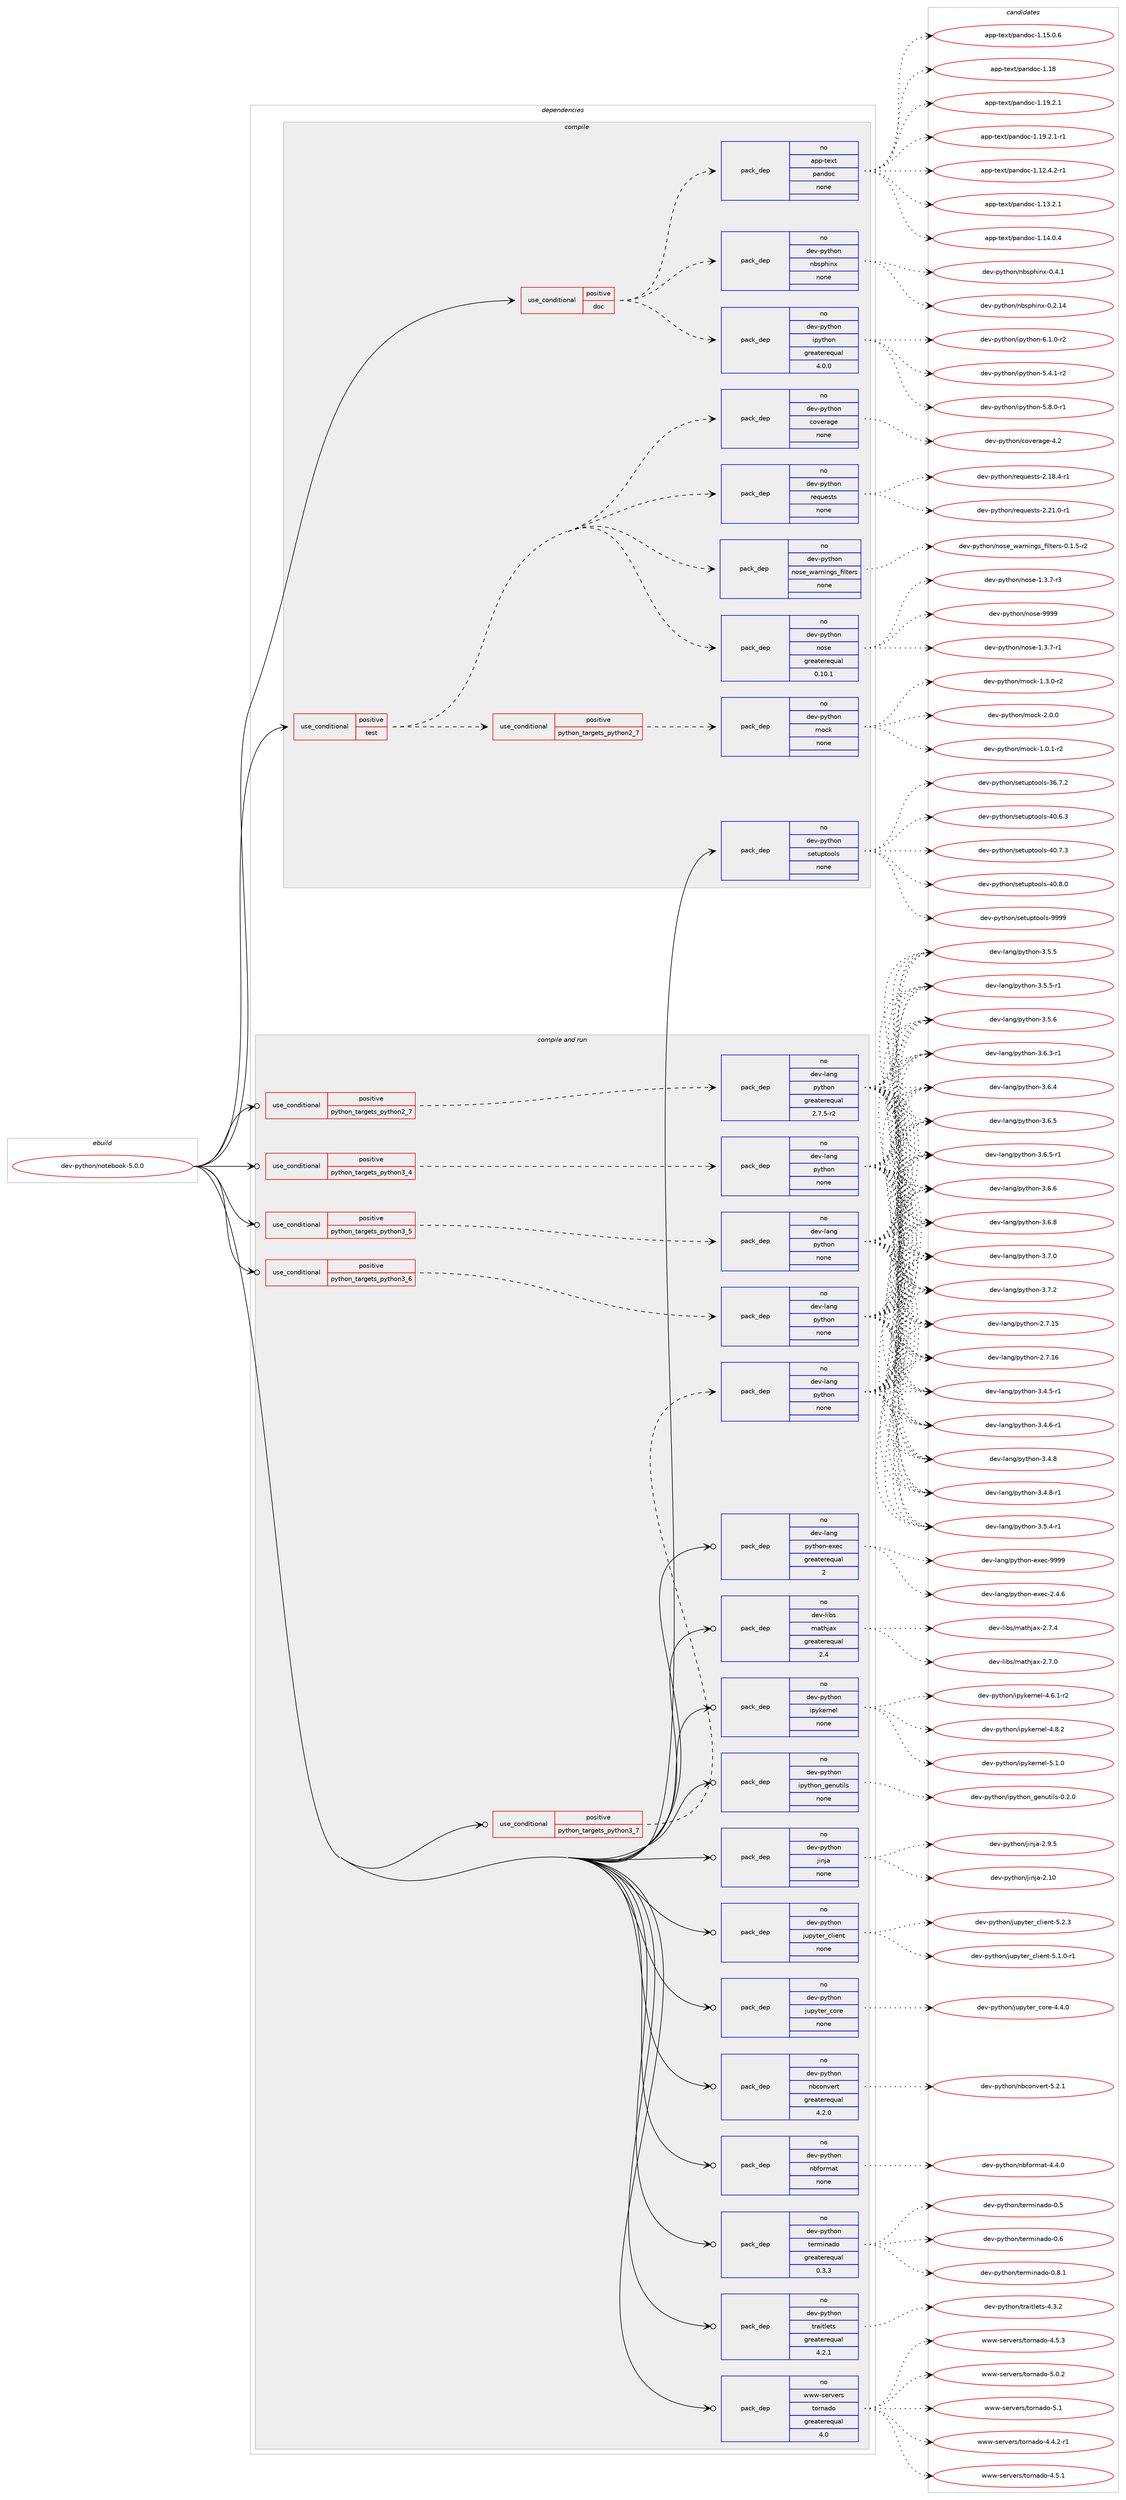 digraph prolog {

# *************
# Graph options
# *************

newrank=true;
concentrate=true;
compound=true;
graph [rankdir=LR,fontname=Helvetica,fontsize=10,ranksep=1.5];#, ranksep=2.5, nodesep=0.2];
edge  [arrowhead=vee];
node  [fontname=Helvetica,fontsize=10];

# **********
# The ebuild
# **********

subgraph cluster_leftcol {
color=gray;
rank=same;
label=<<i>ebuild</i>>;
id [label="dev-python/notebook-5.0.0", color=red, width=4, href="../dev-python/notebook-5.0.0.svg"];
}

# ****************
# The dependencies
# ****************

subgraph cluster_midcol {
color=gray;
label=<<i>dependencies</i>>;
subgraph cluster_compile {
fillcolor="#eeeeee";
style=filled;
label=<<i>compile</i>>;
subgraph cond378255 {
dependency1421116 [label=<<TABLE BORDER="0" CELLBORDER="1" CELLSPACING="0" CELLPADDING="4"><TR><TD ROWSPAN="3" CELLPADDING="10">use_conditional</TD></TR><TR><TD>positive</TD></TR><TR><TD>doc</TD></TR></TABLE>>, shape=none, color=red];
subgraph pack1019584 {
dependency1421117 [label=<<TABLE BORDER="0" CELLBORDER="1" CELLSPACING="0" CELLPADDING="4" WIDTH="220"><TR><TD ROWSPAN="6" CELLPADDING="30">pack_dep</TD></TR><TR><TD WIDTH="110">no</TD></TR><TR><TD>app-text</TD></TR><TR><TD>pandoc</TD></TR><TR><TD>none</TD></TR><TR><TD></TD></TR></TABLE>>, shape=none, color=blue];
}
dependency1421116:e -> dependency1421117:w [weight=20,style="dashed",arrowhead="vee"];
subgraph pack1019585 {
dependency1421118 [label=<<TABLE BORDER="0" CELLBORDER="1" CELLSPACING="0" CELLPADDING="4" WIDTH="220"><TR><TD ROWSPAN="6" CELLPADDING="30">pack_dep</TD></TR><TR><TD WIDTH="110">no</TD></TR><TR><TD>dev-python</TD></TR><TR><TD>ipython</TD></TR><TR><TD>greaterequal</TD></TR><TR><TD>4.0.0</TD></TR></TABLE>>, shape=none, color=blue];
}
dependency1421116:e -> dependency1421118:w [weight=20,style="dashed",arrowhead="vee"];
subgraph pack1019586 {
dependency1421119 [label=<<TABLE BORDER="0" CELLBORDER="1" CELLSPACING="0" CELLPADDING="4" WIDTH="220"><TR><TD ROWSPAN="6" CELLPADDING="30">pack_dep</TD></TR><TR><TD WIDTH="110">no</TD></TR><TR><TD>dev-python</TD></TR><TR><TD>nbsphinx</TD></TR><TR><TD>none</TD></TR><TR><TD></TD></TR></TABLE>>, shape=none, color=blue];
}
dependency1421116:e -> dependency1421119:w [weight=20,style="dashed",arrowhead="vee"];
}
id:e -> dependency1421116:w [weight=20,style="solid",arrowhead="vee"];
subgraph cond378256 {
dependency1421120 [label=<<TABLE BORDER="0" CELLBORDER="1" CELLSPACING="0" CELLPADDING="4"><TR><TD ROWSPAN="3" CELLPADDING="10">use_conditional</TD></TR><TR><TD>positive</TD></TR><TR><TD>test</TD></TR></TABLE>>, shape=none, color=red];
subgraph cond378257 {
dependency1421121 [label=<<TABLE BORDER="0" CELLBORDER="1" CELLSPACING="0" CELLPADDING="4"><TR><TD ROWSPAN="3" CELLPADDING="10">use_conditional</TD></TR><TR><TD>positive</TD></TR><TR><TD>python_targets_python2_7</TD></TR></TABLE>>, shape=none, color=red];
subgraph pack1019587 {
dependency1421122 [label=<<TABLE BORDER="0" CELLBORDER="1" CELLSPACING="0" CELLPADDING="4" WIDTH="220"><TR><TD ROWSPAN="6" CELLPADDING="30">pack_dep</TD></TR><TR><TD WIDTH="110">no</TD></TR><TR><TD>dev-python</TD></TR><TR><TD>mock</TD></TR><TR><TD>none</TD></TR><TR><TD></TD></TR></TABLE>>, shape=none, color=blue];
}
dependency1421121:e -> dependency1421122:w [weight=20,style="dashed",arrowhead="vee"];
}
dependency1421120:e -> dependency1421121:w [weight=20,style="dashed",arrowhead="vee"];
subgraph pack1019588 {
dependency1421123 [label=<<TABLE BORDER="0" CELLBORDER="1" CELLSPACING="0" CELLPADDING="4" WIDTH="220"><TR><TD ROWSPAN="6" CELLPADDING="30">pack_dep</TD></TR><TR><TD WIDTH="110">no</TD></TR><TR><TD>dev-python</TD></TR><TR><TD>nose</TD></TR><TR><TD>greaterequal</TD></TR><TR><TD>0.10.1</TD></TR></TABLE>>, shape=none, color=blue];
}
dependency1421120:e -> dependency1421123:w [weight=20,style="dashed",arrowhead="vee"];
subgraph pack1019589 {
dependency1421124 [label=<<TABLE BORDER="0" CELLBORDER="1" CELLSPACING="0" CELLPADDING="4" WIDTH="220"><TR><TD ROWSPAN="6" CELLPADDING="30">pack_dep</TD></TR><TR><TD WIDTH="110">no</TD></TR><TR><TD>dev-python</TD></TR><TR><TD>nose_warnings_filters</TD></TR><TR><TD>none</TD></TR><TR><TD></TD></TR></TABLE>>, shape=none, color=blue];
}
dependency1421120:e -> dependency1421124:w [weight=20,style="dashed",arrowhead="vee"];
subgraph pack1019590 {
dependency1421125 [label=<<TABLE BORDER="0" CELLBORDER="1" CELLSPACING="0" CELLPADDING="4" WIDTH="220"><TR><TD ROWSPAN="6" CELLPADDING="30">pack_dep</TD></TR><TR><TD WIDTH="110">no</TD></TR><TR><TD>dev-python</TD></TR><TR><TD>requests</TD></TR><TR><TD>none</TD></TR><TR><TD></TD></TR></TABLE>>, shape=none, color=blue];
}
dependency1421120:e -> dependency1421125:w [weight=20,style="dashed",arrowhead="vee"];
subgraph pack1019591 {
dependency1421126 [label=<<TABLE BORDER="0" CELLBORDER="1" CELLSPACING="0" CELLPADDING="4" WIDTH="220"><TR><TD ROWSPAN="6" CELLPADDING="30">pack_dep</TD></TR><TR><TD WIDTH="110">no</TD></TR><TR><TD>dev-python</TD></TR><TR><TD>coverage</TD></TR><TR><TD>none</TD></TR><TR><TD></TD></TR></TABLE>>, shape=none, color=blue];
}
dependency1421120:e -> dependency1421126:w [weight=20,style="dashed",arrowhead="vee"];
}
id:e -> dependency1421120:w [weight=20,style="solid",arrowhead="vee"];
subgraph pack1019592 {
dependency1421127 [label=<<TABLE BORDER="0" CELLBORDER="1" CELLSPACING="0" CELLPADDING="4" WIDTH="220"><TR><TD ROWSPAN="6" CELLPADDING="30">pack_dep</TD></TR><TR><TD WIDTH="110">no</TD></TR><TR><TD>dev-python</TD></TR><TR><TD>setuptools</TD></TR><TR><TD>none</TD></TR><TR><TD></TD></TR></TABLE>>, shape=none, color=blue];
}
id:e -> dependency1421127:w [weight=20,style="solid",arrowhead="vee"];
}
subgraph cluster_compileandrun {
fillcolor="#eeeeee";
style=filled;
label=<<i>compile and run</i>>;
subgraph cond378258 {
dependency1421128 [label=<<TABLE BORDER="0" CELLBORDER="1" CELLSPACING="0" CELLPADDING="4"><TR><TD ROWSPAN="3" CELLPADDING="10">use_conditional</TD></TR><TR><TD>positive</TD></TR><TR><TD>python_targets_python2_7</TD></TR></TABLE>>, shape=none, color=red];
subgraph pack1019593 {
dependency1421129 [label=<<TABLE BORDER="0" CELLBORDER="1" CELLSPACING="0" CELLPADDING="4" WIDTH="220"><TR><TD ROWSPAN="6" CELLPADDING="30">pack_dep</TD></TR><TR><TD WIDTH="110">no</TD></TR><TR><TD>dev-lang</TD></TR><TR><TD>python</TD></TR><TR><TD>greaterequal</TD></TR><TR><TD>2.7.5-r2</TD></TR></TABLE>>, shape=none, color=blue];
}
dependency1421128:e -> dependency1421129:w [weight=20,style="dashed",arrowhead="vee"];
}
id:e -> dependency1421128:w [weight=20,style="solid",arrowhead="odotvee"];
subgraph cond378259 {
dependency1421130 [label=<<TABLE BORDER="0" CELLBORDER="1" CELLSPACING="0" CELLPADDING="4"><TR><TD ROWSPAN="3" CELLPADDING="10">use_conditional</TD></TR><TR><TD>positive</TD></TR><TR><TD>python_targets_python3_4</TD></TR></TABLE>>, shape=none, color=red];
subgraph pack1019594 {
dependency1421131 [label=<<TABLE BORDER="0" CELLBORDER="1" CELLSPACING="0" CELLPADDING="4" WIDTH="220"><TR><TD ROWSPAN="6" CELLPADDING="30">pack_dep</TD></TR><TR><TD WIDTH="110">no</TD></TR><TR><TD>dev-lang</TD></TR><TR><TD>python</TD></TR><TR><TD>none</TD></TR><TR><TD></TD></TR></TABLE>>, shape=none, color=blue];
}
dependency1421130:e -> dependency1421131:w [weight=20,style="dashed",arrowhead="vee"];
}
id:e -> dependency1421130:w [weight=20,style="solid",arrowhead="odotvee"];
subgraph cond378260 {
dependency1421132 [label=<<TABLE BORDER="0" CELLBORDER="1" CELLSPACING="0" CELLPADDING="4"><TR><TD ROWSPAN="3" CELLPADDING="10">use_conditional</TD></TR><TR><TD>positive</TD></TR><TR><TD>python_targets_python3_5</TD></TR></TABLE>>, shape=none, color=red];
subgraph pack1019595 {
dependency1421133 [label=<<TABLE BORDER="0" CELLBORDER="1" CELLSPACING="0" CELLPADDING="4" WIDTH="220"><TR><TD ROWSPAN="6" CELLPADDING="30">pack_dep</TD></TR><TR><TD WIDTH="110">no</TD></TR><TR><TD>dev-lang</TD></TR><TR><TD>python</TD></TR><TR><TD>none</TD></TR><TR><TD></TD></TR></TABLE>>, shape=none, color=blue];
}
dependency1421132:e -> dependency1421133:w [weight=20,style="dashed",arrowhead="vee"];
}
id:e -> dependency1421132:w [weight=20,style="solid",arrowhead="odotvee"];
subgraph cond378261 {
dependency1421134 [label=<<TABLE BORDER="0" CELLBORDER="1" CELLSPACING="0" CELLPADDING="4"><TR><TD ROWSPAN="3" CELLPADDING="10">use_conditional</TD></TR><TR><TD>positive</TD></TR><TR><TD>python_targets_python3_6</TD></TR></TABLE>>, shape=none, color=red];
subgraph pack1019596 {
dependency1421135 [label=<<TABLE BORDER="0" CELLBORDER="1" CELLSPACING="0" CELLPADDING="4" WIDTH="220"><TR><TD ROWSPAN="6" CELLPADDING="30">pack_dep</TD></TR><TR><TD WIDTH="110">no</TD></TR><TR><TD>dev-lang</TD></TR><TR><TD>python</TD></TR><TR><TD>none</TD></TR><TR><TD></TD></TR></TABLE>>, shape=none, color=blue];
}
dependency1421134:e -> dependency1421135:w [weight=20,style="dashed",arrowhead="vee"];
}
id:e -> dependency1421134:w [weight=20,style="solid",arrowhead="odotvee"];
subgraph cond378262 {
dependency1421136 [label=<<TABLE BORDER="0" CELLBORDER="1" CELLSPACING="0" CELLPADDING="4"><TR><TD ROWSPAN="3" CELLPADDING="10">use_conditional</TD></TR><TR><TD>positive</TD></TR><TR><TD>python_targets_python3_7</TD></TR></TABLE>>, shape=none, color=red];
subgraph pack1019597 {
dependency1421137 [label=<<TABLE BORDER="0" CELLBORDER="1" CELLSPACING="0" CELLPADDING="4" WIDTH="220"><TR><TD ROWSPAN="6" CELLPADDING="30">pack_dep</TD></TR><TR><TD WIDTH="110">no</TD></TR><TR><TD>dev-lang</TD></TR><TR><TD>python</TD></TR><TR><TD>none</TD></TR><TR><TD></TD></TR></TABLE>>, shape=none, color=blue];
}
dependency1421136:e -> dependency1421137:w [weight=20,style="dashed",arrowhead="vee"];
}
id:e -> dependency1421136:w [weight=20,style="solid",arrowhead="odotvee"];
subgraph pack1019598 {
dependency1421138 [label=<<TABLE BORDER="0" CELLBORDER="1" CELLSPACING="0" CELLPADDING="4" WIDTH="220"><TR><TD ROWSPAN="6" CELLPADDING="30">pack_dep</TD></TR><TR><TD WIDTH="110">no</TD></TR><TR><TD>dev-lang</TD></TR><TR><TD>python-exec</TD></TR><TR><TD>greaterequal</TD></TR><TR><TD>2</TD></TR></TABLE>>, shape=none, color=blue];
}
id:e -> dependency1421138:w [weight=20,style="solid",arrowhead="odotvee"];
subgraph pack1019599 {
dependency1421139 [label=<<TABLE BORDER="0" CELLBORDER="1" CELLSPACING="0" CELLPADDING="4" WIDTH="220"><TR><TD ROWSPAN="6" CELLPADDING="30">pack_dep</TD></TR><TR><TD WIDTH="110">no</TD></TR><TR><TD>dev-libs</TD></TR><TR><TD>mathjax</TD></TR><TR><TD>greaterequal</TD></TR><TR><TD>2.4</TD></TR></TABLE>>, shape=none, color=blue];
}
id:e -> dependency1421139:w [weight=20,style="solid",arrowhead="odotvee"];
subgraph pack1019600 {
dependency1421140 [label=<<TABLE BORDER="0" CELLBORDER="1" CELLSPACING="0" CELLPADDING="4" WIDTH="220"><TR><TD ROWSPAN="6" CELLPADDING="30">pack_dep</TD></TR><TR><TD WIDTH="110">no</TD></TR><TR><TD>dev-python</TD></TR><TR><TD>ipykernel</TD></TR><TR><TD>none</TD></TR><TR><TD></TD></TR></TABLE>>, shape=none, color=blue];
}
id:e -> dependency1421140:w [weight=20,style="solid",arrowhead="odotvee"];
subgraph pack1019601 {
dependency1421141 [label=<<TABLE BORDER="0" CELLBORDER="1" CELLSPACING="0" CELLPADDING="4" WIDTH="220"><TR><TD ROWSPAN="6" CELLPADDING="30">pack_dep</TD></TR><TR><TD WIDTH="110">no</TD></TR><TR><TD>dev-python</TD></TR><TR><TD>ipython_genutils</TD></TR><TR><TD>none</TD></TR><TR><TD></TD></TR></TABLE>>, shape=none, color=blue];
}
id:e -> dependency1421141:w [weight=20,style="solid",arrowhead="odotvee"];
subgraph pack1019602 {
dependency1421142 [label=<<TABLE BORDER="0" CELLBORDER="1" CELLSPACING="0" CELLPADDING="4" WIDTH="220"><TR><TD ROWSPAN="6" CELLPADDING="30">pack_dep</TD></TR><TR><TD WIDTH="110">no</TD></TR><TR><TD>dev-python</TD></TR><TR><TD>jinja</TD></TR><TR><TD>none</TD></TR><TR><TD></TD></TR></TABLE>>, shape=none, color=blue];
}
id:e -> dependency1421142:w [weight=20,style="solid",arrowhead="odotvee"];
subgraph pack1019603 {
dependency1421143 [label=<<TABLE BORDER="0" CELLBORDER="1" CELLSPACING="0" CELLPADDING="4" WIDTH="220"><TR><TD ROWSPAN="6" CELLPADDING="30">pack_dep</TD></TR><TR><TD WIDTH="110">no</TD></TR><TR><TD>dev-python</TD></TR><TR><TD>jupyter_client</TD></TR><TR><TD>none</TD></TR><TR><TD></TD></TR></TABLE>>, shape=none, color=blue];
}
id:e -> dependency1421143:w [weight=20,style="solid",arrowhead="odotvee"];
subgraph pack1019604 {
dependency1421144 [label=<<TABLE BORDER="0" CELLBORDER="1" CELLSPACING="0" CELLPADDING="4" WIDTH="220"><TR><TD ROWSPAN="6" CELLPADDING="30">pack_dep</TD></TR><TR><TD WIDTH="110">no</TD></TR><TR><TD>dev-python</TD></TR><TR><TD>jupyter_core</TD></TR><TR><TD>none</TD></TR><TR><TD></TD></TR></TABLE>>, shape=none, color=blue];
}
id:e -> dependency1421144:w [weight=20,style="solid",arrowhead="odotvee"];
subgraph pack1019605 {
dependency1421145 [label=<<TABLE BORDER="0" CELLBORDER="1" CELLSPACING="0" CELLPADDING="4" WIDTH="220"><TR><TD ROWSPAN="6" CELLPADDING="30">pack_dep</TD></TR><TR><TD WIDTH="110">no</TD></TR><TR><TD>dev-python</TD></TR><TR><TD>nbconvert</TD></TR><TR><TD>greaterequal</TD></TR><TR><TD>4.2.0</TD></TR></TABLE>>, shape=none, color=blue];
}
id:e -> dependency1421145:w [weight=20,style="solid",arrowhead="odotvee"];
subgraph pack1019606 {
dependency1421146 [label=<<TABLE BORDER="0" CELLBORDER="1" CELLSPACING="0" CELLPADDING="4" WIDTH="220"><TR><TD ROWSPAN="6" CELLPADDING="30">pack_dep</TD></TR><TR><TD WIDTH="110">no</TD></TR><TR><TD>dev-python</TD></TR><TR><TD>nbformat</TD></TR><TR><TD>none</TD></TR><TR><TD></TD></TR></TABLE>>, shape=none, color=blue];
}
id:e -> dependency1421146:w [weight=20,style="solid",arrowhead="odotvee"];
subgraph pack1019607 {
dependency1421147 [label=<<TABLE BORDER="0" CELLBORDER="1" CELLSPACING="0" CELLPADDING="4" WIDTH="220"><TR><TD ROWSPAN="6" CELLPADDING="30">pack_dep</TD></TR><TR><TD WIDTH="110">no</TD></TR><TR><TD>dev-python</TD></TR><TR><TD>terminado</TD></TR><TR><TD>greaterequal</TD></TR><TR><TD>0.3.3</TD></TR></TABLE>>, shape=none, color=blue];
}
id:e -> dependency1421147:w [weight=20,style="solid",arrowhead="odotvee"];
subgraph pack1019608 {
dependency1421148 [label=<<TABLE BORDER="0" CELLBORDER="1" CELLSPACING="0" CELLPADDING="4" WIDTH="220"><TR><TD ROWSPAN="6" CELLPADDING="30">pack_dep</TD></TR><TR><TD WIDTH="110">no</TD></TR><TR><TD>dev-python</TD></TR><TR><TD>traitlets</TD></TR><TR><TD>greaterequal</TD></TR><TR><TD>4.2.1</TD></TR></TABLE>>, shape=none, color=blue];
}
id:e -> dependency1421148:w [weight=20,style="solid",arrowhead="odotvee"];
subgraph pack1019609 {
dependency1421149 [label=<<TABLE BORDER="0" CELLBORDER="1" CELLSPACING="0" CELLPADDING="4" WIDTH="220"><TR><TD ROWSPAN="6" CELLPADDING="30">pack_dep</TD></TR><TR><TD WIDTH="110">no</TD></TR><TR><TD>www-servers</TD></TR><TR><TD>tornado</TD></TR><TR><TD>greaterequal</TD></TR><TR><TD>4.0</TD></TR></TABLE>>, shape=none, color=blue];
}
id:e -> dependency1421149:w [weight=20,style="solid",arrowhead="odotvee"];
}
subgraph cluster_run {
fillcolor="#eeeeee";
style=filled;
label=<<i>run</i>>;
}
}

# **************
# The candidates
# **************

subgraph cluster_choices {
rank=same;
color=gray;
label=<<i>candidates</i>>;

subgraph choice1019584 {
color=black;
nodesep=1;
choice97112112451161011201164711297110100111994549464950465246504511449 [label="app-text/pandoc-1.12.4.2-r1", color=red, width=4,href="../app-text/pandoc-1.12.4.2-r1.svg"];
choice9711211245116101120116471129711010011199454946495146504649 [label="app-text/pandoc-1.13.2.1", color=red, width=4,href="../app-text/pandoc-1.13.2.1.svg"];
choice9711211245116101120116471129711010011199454946495246484652 [label="app-text/pandoc-1.14.0.4", color=red, width=4,href="../app-text/pandoc-1.14.0.4.svg"];
choice9711211245116101120116471129711010011199454946495346484654 [label="app-text/pandoc-1.15.0.6", color=red, width=4,href="../app-text/pandoc-1.15.0.6.svg"];
choice97112112451161011201164711297110100111994549464956 [label="app-text/pandoc-1.18", color=red, width=4,href="../app-text/pandoc-1.18.svg"];
choice9711211245116101120116471129711010011199454946495746504649 [label="app-text/pandoc-1.19.2.1", color=red, width=4,href="../app-text/pandoc-1.19.2.1.svg"];
choice97112112451161011201164711297110100111994549464957465046494511449 [label="app-text/pandoc-1.19.2.1-r1", color=red, width=4,href="../app-text/pandoc-1.19.2.1-r1.svg"];
dependency1421117:e -> choice97112112451161011201164711297110100111994549464950465246504511449:w [style=dotted,weight="100"];
dependency1421117:e -> choice9711211245116101120116471129711010011199454946495146504649:w [style=dotted,weight="100"];
dependency1421117:e -> choice9711211245116101120116471129711010011199454946495246484652:w [style=dotted,weight="100"];
dependency1421117:e -> choice9711211245116101120116471129711010011199454946495346484654:w [style=dotted,weight="100"];
dependency1421117:e -> choice97112112451161011201164711297110100111994549464956:w [style=dotted,weight="100"];
dependency1421117:e -> choice9711211245116101120116471129711010011199454946495746504649:w [style=dotted,weight="100"];
dependency1421117:e -> choice97112112451161011201164711297110100111994549464957465046494511449:w [style=dotted,weight="100"];
}
subgraph choice1019585 {
color=black;
nodesep=1;
choice10010111845112121116104111110471051121211161041111104553465246494511450 [label="dev-python/ipython-5.4.1-r2", color=red, width=4,href="../dev-python/ipython-5.4.1-r2.svg"];
choice10010111845112121116104111110471051121211161041111104553465646484511449 [label="dev-python/ipython-5.8.0-r1", color=red, width=4,href="../dev-python/ipython-5.8.0-r1.svg"];
choice10010111845112121116104111110471051121211161041111104554464946484511450 [label="dev-python/ipython-6.1.0-r2", color=red, width=4,href="../dev-python/ipython-6.1.0-r2.svg"];
dependency1421118:e -> choice10010111845112121116104111110471051121211161041111104553465246494511450:w [style=dotted,weight="100"];
dependency1421118:e -> choice10010111845112121116104111110471051121211161041111104553465646484511449:w [style=dotted,weight="100"];
dependency1421118:e -> choice10010111845112121116104111110471051121211161041111104554464946484511450:w [style=dotted,weight="100"];
}
subgraph choice1019586 {
color=black;
nodesep=1;
choice10010111845112121116104111110471109811511210410511012045484650464952 [label="dev-python/nbsphinx-0.2.14", color=red, width=4,href="../dev-python/nbsphinx-0.2.14.svg"];
choice100101118451121211161041111104711098115112104105110120454846524649 [label="dev-python/nbsphinx-0.4.1", color=red, width=4,href="../dev-python/nbsphinx-0.4.1.svg"];
dependency1421119:e -> choice10010111845112121116104111110471109811511210410511012045484650464952:w [style=dotted,weight="100"];
dependency1421119:e -> choice100101118451121211161041111104711098115112104105110120454846524649:w [style=dotted,weight="100"];
}
subgraph choice1019587 {
color=black;
nodesep=1;
choice1001011184511212111610411111047109111991074549464846494511450 [label="dev-python/mock-1.0.1-r2", color=red, width=4,href="../dev-python/mock-1.0.1-r2.svg"];
choice1001011184511212111610411111047109111991074549465146484511450 [label="dev-python/mock-1.3.0-r2", color=red, width=4,href="../dev-python/mock-1.3.0-r2.svg"];
choice100101118451121211161041111104710911199107455046484648 [label="dev-python/mock-2.0.0", color=red, width=4,href="../dev-python/mock-2.0.0.svg"];
dependency1421122:e -> choice1001011184511212111610411111047109111991074549464846494511450:w [style=dotted,weight="100"];
dependency1421122:e -> choice1001011184511212111610411111047109111991074549465146484511450:w [style=dotted,weight="100"];
dependency1421122:e -> choice100101118451121211161041111104710911199107455046484648:w [style=dotted,weight="100"];
}
subgraph choice1019588 {
color=black;
nodesep=1;
choice10010111845112121116104111110471101111151014549465146554511449 [label="dev-python/nose-1.3.7-r1", color=red, width=4,href="../dev-python/nose-1.3.7-r1.svg"];
choice10010111845112121116104111110471101111151014549465146554511451 [label="dev-python/nose-1.3.7-r3", color=red, width=4,href="../dev-python/nose-1.3.7-r3.svg"];
choice10010111845112121116104111110471101111151014557575757 [label="dev-python/nose-9999", color=red, width=4,href="../dev-python/nose-9999.svg"];
dependency1421123:e -> choice10010111845112121116104111110471101111151014549465146554511449:w [style=dotted,weight="100"];
dependency1421123:e -> choice10010111845112121116104111110471101111151014549465146554511451:w [style=dotted,weight="100"];
dependency1421123:e -> choice10010111845112121116104111110471101111151014557575757:w [style=dotted,weight="100"];
}
subgraph choice1019589 {
color=black;
nodesep=1;
choice10010111845112121116104111110471101111151019511997114110105110103115951021051081161011141154548464946534511450 [label="dev-python/nose_warnings_filters-0.1.5-r2", color=red, width=4,href="../dev-python/nose_warnings_filters-0.1.5-r2.svg"];
dependency1421124:e -> choice10010111845112121116104111110471101111151019511997114110105110103115951021051081161011141154548464946534511450:w [style=dotted,weight="100"];
}
subgraph choice1019590 {
color=black;
nodesep=1;
choice1001011184511212111610411111047114101113117101115116115455046495646524511449 [label="dev-python/requests-2.18.4-r1", color=red, width=4,href="../dev-python/requests-2.18.4-r1.svg"];
choice1001011184511212111610411111047114101113117101115116115455046504946484511449 [label="dev-python/requests-2.21.0-r1", color=red, width=4,href="../dev-python/requests-2.21.0-r1.svg"];
dependency1421125:e -> choice1001011184511212111610411111047114101113117101115116115455046495646524511449:w [style=dotted,weight="100"];
dependency1421125:e -> choice1001011184511212111610411111047114101113117101115116115455046504946484511449:w [style=dotted,weight="100"];
}
subgraph choice1019591 {
color=black;
nodesep=1;
choice1001011184511212111610411111047991111181011149710310145524650 [label="dev-python/coverage-4.2", color=red, width=4,href="../dev-python/coverage-4.2.svg"];
dependency1421126:e -> choice1001011184511212111610411111047991111181011149710310145524650:w [style=dotted,weight="100"];
}
subgraph choice1019592 {
color=black;
nodesep=1;
choice100101118451121211161041111104711510111611711211611111110811545515446554650 [label="dev-python/setuptools-36.7.2", color=red, width=4,href="../dev-python/setuptools-36.7.2.svg"];
choice100101118451121211161041111104711510111611711211611111110811545524846544651 [label="dev-python/setuptools-40.6.3", color=red, width=4,href="../dev-python/setuptools-40.6.3.svg"];
choice100101118451121211161041111104711510111611711211611111110811545524846554651 [label="dev-python/setuptools-40.7.3", color=red, width=4,href="../dev-python/setuptools-40.7.3.svg"];
choice100101118451121211161041111104711510111611711211611111110811545524846564648 [label="dev-python/setuptools-40.8.0", color=red, width=4,href="../dev-python/setuptools-40.8.0.svg"];
choice10010111845112121116104111110471151011161171121161111111081154557575757 [label="dev-python/setuptools-9999", color=red, width=4,href="../dev-python/setuptools-9999.svg"];
dependency1421127:e -> choice100101118451121211161041111104711510111611711211611111110811545515446554650:w [style=dotted,weight="100"];
dependency1421127:e -> choice100101118451121211161041111104711510111611711211611111110811545524846544651:w [style=dotted,weight="100"];
dependency1421127:e -> choice100101118451121211161041111104711510111611711211611111110811545524846554651:w [style=dotted,weight="100"];
dependency1421127:e -> choice100101118451121211161041111104711510111611711211611111110811545524846564648:w [style=dotted,weight="100"];
dependency1421127:e -> choice10010111845112121116104111110471151011161171121161111111081154557575757:w [style=dotted,weight="100"];
}
subgraph choice1019593 {
color=black;
nodesep=1;
choice10010111845108971101034711212111610411111045504655464953 [label="dev-lang/python-2.7.15", color=red, width=4,href="../dev-lang/python-2.7.15.svg"];
choice10010111845108971101034711212111610411111045504655464954 [label="dev-lang/python-2.7.16", color=red, width=4,href="../dev-lang/python-2.7.16.svg"];
choice1001011184510897110103471121211161041111104551465246534511449 [label="dev-lang/python-3.4.5-r1", color=red, width=4,href="../dev-lang/python-3.4.5-r1.svg"];
choice1001011184510897110103471121211161041111104551465246544511449 [label="dev-lang/python-3.4.6-r1", color=red, width=4,href="../dev-lang/python-3.4.6-r1.svg"];
choice100101118451089711010347112121116104111110455146524656 [label="dev-lang/python-3.4.8", color=red, width=4,href="../dev-lang/python-3.4.8.svg"];
choice1001011184510897110103471121211161041111104551465246564511449 [label="dev-lang/python-3.4.8-r1", color=red, width=4,href="../dev-lang/python-3.4.8-r1.svg"];
choice1001011184510897110103471121211161041111104551465346524511449 [label="dev-lang/python-3.5.4-r1", color=red, width=4,href="../dev-lang/python-3.5.4-r1.svg"];
choice100101118451089711010347112121116104111110455146534653 [label="dev-lang/python-3.5.5", color=red, width=4,href="../dev-lang/python-3.5.5.svg"];
choice1001011184510897110103471121211161041111104551465346534511449 [label="dev-lang/python-3.5.5-r1", color=red, width=4,href="../dev-lang/python-3.5.5-r1.svg"];
choice100101118451089711010347112121116104111110455146534654 [label="dev-lang/python-3.5.6", color=red, width=4,href="../dev-lang/python-3.5.6.svg"];
choice1001011184510897110103471121211161041111104551465446514511449 [label="dev-lang/python-3.6.3-r1", color=red, width=4,href="../dev-lang/python-3.6.3-r1.svg"];
choice100101118451089711010347112121116104111110455146544652 [label="dev-lang/python-3.6.4", color=red, width=4,href="../dev-lang/python-3.6.4.svg"];
choice100101118451089711010347112121116104111110455146544653 [label="dev-lang/python-3.6.5", color=red, width=4,href="../dev-lang/python-3.6.5.svg"];
choice1001011184510897110103471121211161041111104551465446534511449 [label="dev-lang/python-3.6.5-r1", color=red, width=4,href="../dev-lang/python-3.6.5-r1.svg"];
choice100101118451089711010347112121116104111110455146544654 [label="dev-lang/python-3.6.6", color=red, width=4,href="../dev-lang/python-3.6.6.svg"];
choice100101118451089711010347112121116104111110455146544656 [label="dev-lang/python-3.6.8", color=red, width=4,href="../dev-lang/python-3.6.8.svg"];
choice100101118451089711010347112121116104111110455146554648 [label="dev-lang/python-3.7.0", color=red, width=4,href="../dev-lang/python-3.7.0.svg"];
choice100101118451089711010347112121116104111110455146554650 [label="dev-lang/python-3.7.2", color=red, width=4,href="../dev-lang/python-3.7.2.svg"];
dependency1421129:e -> choice10010111845108971101034711212111610411111045504655464953:w [style=dotted,weight="100"];
dependency1421129:e -> choice10010111845108971101034711212111610411111045504655464954:w [style=dotted,weight="100"];
dependency1421129:e -> choice1001011184510897110103471121211161041111104551465246534511449:w [style=dotted,weight="100"];
dependency1421129:e -> choice1001011184510897110103471121211161041111104551465246544511449:w [style=dotted,weight="100"];
dependency1421129:e -> choice100101118451089711010347112121116104111110455146524656:w [style=dotted,weight="100"];
dependency1421129:e -> choice1001011184510897110103471121211161041111104551465246564511449:w [style=dotted,weight="100"];
dependency1421129:e -> choice1001011184510897110103471121211161041111104551465346524511449:w [style=dotted,weight="100"];
dependency1421129:e -> choice100101118451089711010347112121116104111110455146534653:w [style=dotted,weight="100"];
dependency1421129:e -> choice1001011184510897110103471121211161041111104551465346534511449:w [style=dotted,weight="100"];
dependency1421129:e -> choice100101118451089711010347112121116104111110455146534654:w [style=dotted,weight="100"];
dependency1421129:e -> choice1001011184510897110103471121211161041111104551465446514511449:w [style=dotted,weight="100"];
dependency1421129:e -> choice100101118451089711010347112121116104111110455146544652:w [style=dotted,weight="100"];
dependency1421129:e -> choice100101118451089711010347112121116104111110455146544653:w [style=dotted,weight="100"];
dependency1421129:e -> choice1001011184510897110103471121211161041111104551465446534511449:w [style=dotted,weight="100"];
dependency1421129:e -> choice100101118451089711010347112121116104111110455146544654:w [style=dotted,weight="100"];
dependency1421129:e -> choice100101118451089711010347112121116104111110455146544656:w [style=dotted,weight="100"];
dependency1421129:e -> choice100101118451089711010347112121116104111110455146554648:w [style=dotted,weight="100"];
dependency1421129:e -> choice100101118451089711010347112121116104111110455146554650:w [style=dotted,weight="100"];
}
subgraph choice1019594 {
color=black;
nodesep=1;
choice10010111845108971101034711212111610411111045504655464953 [label="dev-lang/python-2.7.15", color=red, width=4,href="../dev-lang/python-2.7.15.svg"];
choice10010111845108971101034711212111610411111045504655464954 [label="dev-lang/python-2.7.16", color=red, width=4,href="../dev-lang/python-2.7.16.svg"];
choice1001011184510897110103471121211161041111104551465246534511449 [label="dev-lang/python-3.4.5-r1", color=red, width=4,href="../dev-lang/python-3.4.5-r1.svg"];
choice1001011184510897110103471121211161041111104551465246544511449 [label="dev-lang/python-3.4.6-r1", color=red, width=4,href="../dev-lang/python-3.4.6-r1.svg"];
choice100101118451089711010347112121116104111110455146524656 [label="dev-lang/python-3.4.8", color=red, width=4,href="../dev-lang/python-3.4.8.svg"];
choice1001011184510897110103471121211161041111104551465246564511449 [label="dev-lang/python-3.4.8-r1", color=red, width=4,href="../dev-lang/python-3.4.8-r1.svg"];
choice1001011184510897110103471121211161041111104551465346524511449 [label="dev-lang/python-3.5.4-r1", color=red, width=4,href="../dev-lang/python-3.5.4-r1.svg"];
choice100101118451089711010347112121116104111110455146534653 [label="dev-lang/python-3.5.5", color=red, width=4,href="../dev-lang/python-3.5.5.svg"];
choice1001011184510897110103471121211161041111104551465346534511449 [label="dev-lang/python-3.5.5-r1", color=red, width=4,href="../dev-lang/python-3.5.5-r1.svg"];
choice100101118451089711010347112121116104111110455146534654 [label="dev-lang/python-3.5.6", color=red, width=4,href="../dev-lang/python-3.5.6.svg"];
choice1001011184510897110103471121211161041111104551465446514511449 [label="dev-lang/python-3.6.3-r1", color=red, width=4,href="../dev-lang/python-3.6.3-r1.svg"];
choice100101118451089711010347112121116104111110455146544652 [label="dev-lang/python-3.6.4", color=red, width=4,href="../dev-lang/python-3.6.4.svg"];
choice100101118451089711010347112121116104111110455146544653 [label="dev-lang/python-3.6.5", color=red, width=4,href="../dev-lang/python-3.6.5.svg"];
choice1001011184510897110103471121211161041111104551465446534511449 [label="dev-lang/python-3.6.5-r1", color=red, width=4,href="../dev-lang/python-3.6.5-r1.svg"];
choice100101118451089711010347112121116104111110455146544654 [label="dev-lang/python-3.6.6", color=red, width=4,href="../dev-lang/python-3.6.6.svg"];
choice100101118451089711010347112121116104111110455146544656 [label="dev-lang/python-3.6.8", color=red, width=4,href="../dev-lang/python-3.6.8.svg"];
choice100101118451089711010347112121116104111110455146554648 [label="dev-lang/python-3.7.0", color=red, width=4,href="../dev-lang/python-3.7.0.svg"];
choice100101118451089711010347112121116104111110455146554650 [label="dev-lang/python-3.7.2", color=red, width=4,href="../dev-lang/python-3.7.2.svg"];
dependency1421131:e -> choice10010111845108971101034711212111610411111045504655464953:w [style=dotted,weight="100"];
dependency1421131:e -> choice10010111845108971101034711212111610411111045504655464954:w [style=dotted,weight="100"];
dependency1421131:e -> choice1001011184510897110103471121211161041111104551465246534511449:w [style=dotted,weight="100"];
dependency1421131:e -> choice1001011184510897110103471121211161041111104551465246544511449:w [style=dotted,weight="100"];
dependency1421131:e -> choice100101118451089711010347112121116104111110455146524656:w [style=dotted,weight="100"];
dependency1421131:e -> choice1001011184510897110103471121211161041111104551465246564511449:w [style=dotted,weight="100"];
dependency1421131:e -> choice1001011184510897110103471121211161041111104551465346524511449:w [style=dotted,weight="100"];
dependency1421131:e -> choice100101118451089711010347112121116104111110455146534653:w [style=dotted,weight="100"];
dependency1421131:e -> choice1001011184510897110103471121211161041111104551465346534511449:w [style=dotted,weight="100"];
dependency1421131:e -> choice100101118451089711010347112121116104111110455146534654:w [style=dotted,weight="100"];
dependency1421131:e -> choice1001011184510897110103471121211161041111104551465446514511449:w [style=dotted,weight="100"];
dependency1421131:e -> choice100101118451089711010347112121116104111110455146544652:w [style=dotted,weight="100"];
dependency1421131:e -> choice100101118451089711010347112121116104111110455146544653:w [style=dotted,weight="100"];
dependency1421131:e -> choice1001011184510897110103471121211161041111104551465446534511449:w [style=dotted,weight="100"];
dependency1421131:e -> choice100101118451089711010347112121116104111110455146544654:w [style=dotted,weight="100"];
dependency1421131:e -> choice100101118451089711010347112121116104111110455146544656:w [style=dotted,weight="100"];
dependency1421131:e -> choice100101118451089711010347112121116104111110455146554648:w [style=dotted,weight="100"];
dependency1421131:e -> choice100101118451089711010347112121116104111110455146554650:w [style=dotted,weight="100"];
}
subgraph choice1019595 {
color=black;
nodesep=1;
choice10010111845108971101034711212111610411111045504655464953 [label="dev-lang/python-2.7.15", color=red, width=4,href="../dev-lang/python-2.7.15.svg"];
choice10010111845108971101034711212111610411111045504655464954 [label="dev-lang/python-2.7.16", color=red, width=4,href="../dev-lang/python-2.7.16.svg"];
choice1001011184510897110103471121211161041111104551465246534511449 [label="dev-lang/python-3.4.5-r1", color=red, width=4,href="../dev-lang/python-3.4.5-r1.svg"];
choice1001011184510897110103471121211161041111104551465246544511449 [label="dev-lang/python-3.4.6-r1", color=red, width=4,href="../dev-lang/python-3.4.6-r1.svg"];
choice100101118451089711010347112121116104111110455146524656 [label="dev-lang/python-3.4.8", color=red, width=4,href="../dev-lang/python-3.4.8.svg"];
choice1001011184510897110103471121211161041111104551465246564511449 [label="dev-lang/python-3.4.8-r1", color=red, width=4,href="../dev-lang/python-3.4.8-r1.svg"];
choice1001011184510897110103471121211161041111104551465346524511449 [label="dev-lang/python-3.5.4-r1", color=red, width=4,href="../dev-lang/python-3.5.4-r1.svg"];
choice100101118451089711010347112121116104111110455146534653 [label="dev-lang/python-3.5.5", color=red, width=4,href="../dev-lang/python-3.5.5.svg"];
choice1001011184510897110103471121211161041111104551465346534511449 [label="dev-lang/python-3.5.5-r1", color=red, width=4,href="../dev-lang/python-3.5.5-r1.svg"];
choice100101118451089711010347112121116104111110455146534654 [label="dev-lang/python-3.5.6", color=red, width=4,href="../dev-lang/python-3.5.6.svg"];
choice1001011184510897110103471121211161041111104551465446514511449 [label="dev-lang/python-3.6.3-r1", color=red, width=4,href="../dev-lang/python-3.6.3-r1.svg"];
choice100101118451089711010347112121116104111110455146544652 [label="dev-lang/python-3.6.4", color=red, width=4,href="../dev-lang/python-3.6.4.svg"];
choice100101118451089711010347112121116104111110455146544653 [label="dev-lang/python-3.6.5", color=red, width=4,href="../dev-lang/python-3.6.5.svg"];
choice1001011184510897110103471121211161041111104551465446534511449 [label="dev-lang/python-3.6.5-r1", color=red, width=4,href="../dev-lang/python-3.6.5-r1.svg"];
choice100101118451089711010347112121116104111110455146544654 [label="dev-lang/python-3.6.6", color=red, width=4,href="../dev-lang/python-3.6.6.svg"];
choice100101118451089711010347112121116104111110455146544656 [label="dev-lang/python-3.6.8", color=red, width=4,href="../dev-lang/python-3.6.8.svg"];
choice100101118451089711010347112121116104111110455146554648 [label="dev-lang/python-3.7.0", color=red, width=4,href="../dev-lang/python-3.7.0.svg"];
choice100101118451089711010347112121116104111110455146554650 [label="dev-lang/python-3.7.2", color=red, width=4,href="../dev-lang/python-3.7.2.svg"];
dependency1421133:e -> choice10010111845108971101034711212111610411111045504655464953:w [style=dotted,weight="100"];
dependency1421133:e -> choice10010111845108971101034711212111610411111045504655464954:w [style=dotted,weight="100"];
dependency1421133:e -> choice1001011184510897110103471121211161041111104551465246534511449:w [style=dotted,weight="100"];
dependency1421133:e -> choice1001011184510897110103471121211161041111104551465246544511449:w [style=dotted,weight="100"];
dependency1421133:e -> choice100101118451089711010347112121116104111110455146524656:w [style=dotted,weight="100"];
dependency1421133:e -> choice1001011184510897110103471121211161041111104551465246564511449:w [style=dotted,weight="100"];
dependency1421133:e -> choice1001011184510897110103471121211161041111104551465346524511449:w [style=dotted,weight="100"];
dependency1421133:e -> choice100101118451089711010347112121116104111110455146534653:w [style=dotted,weight="100"];
dependency1421133:e -> choice1001011184510897110103471121211161041111104551465346534511449:w [style=dotted,weight="100"];
dependency1421133:e -> choice100101118451089711010347112121116104111110455146534654:w [style=dotted,weight="100"];
dependency1421133:e -> choice1001011184510897110103471121211161041111104551465446514511449:w [style=dotted,weight="100"];
dependency1421133:e -> choice100101118451089711010347112121116104111110455146544652:w [style=dotted,weight="100"];
dependency1421133:e -> choice100101118451089711010347112121116104111110455146544653:w [style=dotted,weight="100"];
dependency1421133:e -> choice1001011184510897110103471121211161041111104551465446534511449:w [style=dotted,weight="100"];
dependency1421133:e -> choice100101118451089711010347112121116104111110455146544654:w [style=dotted,weight="100"];
dependency1421133:e -> choice100101118451089711010347112121116104111110455146544656:w [style=dotted,weight="100"];
dependency1421133:e -> choice100101118451089711010347112121116104111110455146554648:w [style=dotted,weight="100"];
dependency1421133:e -> choice100101118451089711010347112121116104111110455146554650:w [style=dotted,weight="100"];
}
subgraph choice1019596 {
color=black;
nodesep=1;
choice10010111845108971101034711212111610411111045504655464953 [label="dev-lang/python-2.7.15", color=red, width=4,href="../dev-lang/python-2.7.15.svg"];
choice10010111845108971101034711212111610411111045504655464954 [label="dev-lang/python-2.7.16", color=red, width=4,href="../dev-lang/python-2.7.16.svg"];
choice1001011184510897110103471121211161041111104551465246534511449 [label="dev-lang/python-3.4.5-r1", color=red, width=4,href="../dev-lang/python-3.4.5-r1.svg"];
choice1001011184510897110103471121211161041111104551465246544511449 [label="dev-lang/python-3.4.6-r1", color=red, width=4,href="../dev-lang/python-3.4.6-r1.svg"];
choice100101118451089711010347112121116104111110455146524656 [label="dev-lang/python-3.4.8", color=red, width=4,href="../dev-lang/python-3.4.8.svg"];
choice1001011184510897110103471121211161041111104551465246564511449 [label="dev-lang/python-3.4.8-r1", color=red, width=4,href="../dev-lang/python-3.4.8-r1.svg"];
choice1001011184510897110103471121211161041111104551465346524511449 [label="dev-lang/python-3.5.4-r1", color=red, width=4,href="../dev-lang/python-3.5.4-r1.svg"];
choice100101118451089711010347112121116104111110455146534653 [label="dev-lang/python-3.5.5", color=red, width=4,href="../dev-lang/python-3.5.5.svg"];
choice1001011184510897110103471121211161041111104551465346534511449 [label="dev-lang/python-3.5.5-r1", color=red, width=4,href="../dev-lang/python-3.5.5-r1.svg"];
choice100101118451089711010347112121116104111110455146534654 [label="dev-lang/python-3.5.6", color=red, width=4,href="../dev-lang/python-3.5.6.svg"];
choice1001011184510897110103471121211161041111104551465446514511449 [label="dev-lang/python-3.6.3-r1", color=red, width=4,href="../dev-lang/python-3.6.3-r1.svg"];
choice100101118451089711010347112121116104111110455146544652 [label="dev-lang/python-3.6.4", color=red, width=4,href="../dev-lang/python-3.6.4.svg"];
choice100101118451089711010347112121116104111110455146544653 [label="dev-lang/python-3.6.5", color=red, width=4,href="../dev-lang/python-3.6.5.svg"];
choice1001011184510897110103471121211161041111104551465446534511449 [label="dev-lang/python-3.6.5-r1", color=red, width=4,href="../dev-lang/python-3.6.5-r1.svg"];
choice100101118451089711010347112121116104111110455146544654 [label="dev-lang/python-3.6.6", color=red, width=4,href="../dev-lang/python-3.6.6.svg"];
choice100101118451089711010347112121116104111110455146544656 [label="dev-lang/python-3.6.8", color=red, width=4,href="../dev-lang/python-3.6.8.svg"];
choice100101118451089711010347112121116104111110455146554648 [label="dev-lang/python-3.7.0", color=red, width=4,href="../dev-lang/python-3.7.0.svg"];
choice100101118451089711010347112121116104111110455146554650 [label="dev-lang/python-3.7.2", color=red, width=4,href="../dev-lang/python-3.7.2.svg"];
dependency1421135:e -> choice10010111845108971101034711212111610411111045504655464953:w [style=dotted,weight="100"];
dependency1421135:e -> choice10010111845108971101034711212111610411111045504655464954:w [style=dotted,weight="100"];
dependency1421135:e -> choice1001011184510897110103471121211161041111104551465246534511449:w [style=dotted,weight="100"];
dependency1421135:e -> choice1001011184510897110103471121211161041111104551465246544511449:w [style=dotted,weight="100"];
dependency1421135:e -> choice100101118451089711010347112121116104111110455146524656:w [style=dotted,weight="100"];
dependency1421135:e -> choice1001011184510897110103471121211161041111104551465246564511449:w [style=dotted,weight="100"];
dependency1421135:e -> choice1001011184510897110103471121211161041111104551465346524511449:w [style=dotted,weight="100"];
dependency1421135:e -> choice100101118451089711010347112121116104111110455146534653:w [style=dotted,weight="100"];
dependency1421135:e -> choice1001011184510897110103471121211161041111104551465346534511449:w [style=dotted,weight="100"];
dependency1421135:e -> choice100101118451089711010347112121116104111110455146534654:w [style=dotted,weight="100"];
dependency1421135:e -> choice1001011184510897110103471121211161041111104551465446514511449:w [style=dotted,weight="100"];
dependency1421135:e -> choice100101118451089711010347112121116104111110455146544652:w [style=dotted,weight="100"];
dependency1421135:e -> choice100101118451089711010347112121116104111110455146544653:w [style=dotted,weight="100"];
dependency1421135:e -> choice1001011184510897110103471121211161041111104551465446534511449:w [style=dotted,weight="100"];
dependency1421135:e -> choice100101118451089711010347112121116104111110455146544654:w [style=dotted,weight="100"];
dependency1421135:e -> choice100101118451089711010347112121116104111110455146544656:w [style=dotted,weight="100"];
dependency1421135:e -> choice100101118451089711010347112121116104111110455146554648:w [style=dotted,weight="100"];
dependency1421135:e -> choice100101118451089711010347112121116104111110455146554650:w [style=dotted,weight="100"];
}
subgraph choice1019597 {
color=black;
nodesep=1;
choice10010111845108971101034711212111610411111045504655464953 [label="dev-lang/python-2.7.15", color=red, width=4,href="../dev-lang/python-2.7.15.svg"];
choice10010111845108971101034711212111610411111045504655464954 [label="dev-lang/python-2.7.16", color=red, width=4,href="../dev-lang/python-2.7.16.svg"];
choice1001011184510897110103471121211161041111104551465246534511449 [label="dev-lang/python-3.4.5-r1", color=red, width=4,href="../dev-lang/python-3.4.5-r1.svg"];
choice1001011184510897110103471121211161041111104551465246544511449 [label="dev-lang/python-3.4.6-r1", color=red, width=4,href="../dev-lang/python-3.4.6-r1.svg"];
choice100101118451089711010347112121116104111110455146524656 [label="dev-lang/python-3.4.8", color=red, width=4,href="../dev-lang/python-3.4.8.svg"];
choice1001011184510897110103471121211161041111104551465246564511449 [label="dev-lang/python-3.4.8-r1", color=red, width=4,href="../dev-lang/python-3.4.8-r1.svg"];
choice1001011184510897110103471121211161041111104551465346524511449 [label="dev-lang/python-3.5.4-r1", color=red, width=4,href="../dev-lang/python-3.5.4-r1.svg"];
choice100101118451089711010347112121116104111110455146534653 [label="dev-lang/python-3.5.5", color=red, width=4,href="../dev-lang/python-3.5.5.svg"];
choice1001011184510897110103471121211161041111104551465346534511449 [label="dev-lang/python-3.5.5-r1", color=red, width=4,href="../dev-lang/python-3.5.5-r1.svg"];
choice100101118451089711010347112121116104111110455146534654 [label="dev-lang/python-3.5.6", color=red, width=4,href="../dev-lang/python-3.5.6.svg"];
choice1001011184510897110103471121211161041111104551465446514511449 [label="dev-lang/python-3.6.3-r1", color=red, width=4,href="../dev-lang/python-3.6.3-r1.svg"];
choice100101118451089711010347112121116104111110455146544652 [label="dev-lang/python-3.6.4", color=red, width=4,href="../dev-lang/python-3.6.4.svg"];
choice100101118451089711010347112121116104111110455146544653 [label="dev-lang/python-3.6.5", color=red, width=4,href="../dev-lang/python-3.6.5.svg"];
choice1001011184510897110103471121211161041111104551465446534511449 [label="dev-lang/python-3.6.5-r1", color=red, width=4,href="../dev-lang/python-3.6.5-r1.svg"];
choice100101118451089711010347112121116104111110455146544654 [label="dev-lang/python-3.6.6", color=red, width=4,href="../dev-lang/python-3.6.6.svg"];
choice100101118451089711010347112121116104111110455146544656 [label="dev-lang/python-3.6.8", color=red, width=4,href="../dev-lang/python-3.6.8.svg"];
choice100101118451089711010347112121116104111110455146554648 [label="dev-lang/python-3.7.0", color=red, width=4,href="../dev-lang/python-3.7.0.svg"];
choice100101118451089711010347112121116104111110455146554650 [label="dev-lang/python-3.7.2", color=red, width=4,href="../dev-lang/python-3.7.2.svg"];
dependency1421137:e -> choice10010111845108971101034711212111610411111045504655464953:w [style=dotted,weight="100"];
dependency1421137:e -> choice10010111845108971101034711212111610411111045504655464954:w [style=dotted,weight="100"];
dependency1421137:e -> choice1001011184510897110103471121211161041111104551465246534511449:w [style=dotted,weight="100"];
dependency1421137:e -> choice1001011184510897110103471121211161041111104551465246544511449:w [style=dotted,weight="100"];
dependency1421137:e -> choice100101118451089711010347112121116104111110455146524656:w [style=dotted,weight="100"];
dependency1421137:e -> choice1001011184510897110103471121211161041111104551465246564511449:w [style=dotted,weight="100"];
dependency1421137:e -> choice1001011184510897110103471121211161041111104551465346524511449:w [style=dotted,weight="100"];
dependency1421137:e -> choice100101118451089711010347112121116104111110455146534653:w [style=dotted,weight="100"];
dependency1421137:e -> choice1001011184510897110103471121211161041111104551465346534511449:w [style=dotted,weight="100"];
dependency1421137:e -> choice100101118451089711010347112121116104111110455146534654:w [style=dotted,weight="100"];
dependency1421137:e -> choice1001011184510897110103471121211161041111104551465446514511449:w [style=dotted,weight="100"];
dependency1421137:e -> choice100101118451089711010347112121116104111110455146544652:w [style=dotted,weight="100"];
dependency1421137:e -> choice100101118451089711010347112121116104111110455146544653:w [style=dotted,weight="100"];
dependency1421137:e -> choice1001011184510897110103471121211161041111104551465446534511449:w [style=dotted,weight="100"];
dependency1421137:e -> choice100101118451089711010347112121116104111110455146544654:w [style=dotted,weight="100"];
dependency1421137:e -> choice100101118451089711010347112121116104111110455146544656:w [style=dotted,weight="100"];
dependency1421137:e -> choice100101118451089711010347112121116104111110455146554648:w [style=dotted,weight="100"];
dependency1421137:e -> choice100101118451089711010347112121116104111110455146554650:w [style=dotted,weight="100"];
}
subgraph choice1019598 {
color=black;
nodesep=1;
choice1001011184510897110103471121211161041111104510112010199455046524654 [label="dev-lang/python-exec-2.4.6", color=red, width=4,href="../dev-lang/python-exec-2.4.6.svg"];
choice10010111845108971101034711212111610411111045101120101994557575757 [label="dev-lang/python-exec-9999", color=red, width=4,href="../dev-lang/python-exec-9999.svg"];
dependency1421138:e -> choice1001011184510897110103471121211161041111104510112010199455046524654:w [style=dotted,weight="100"];
dependency1421138:e -> choice10010111845108971101034711212111610411111045101120101994557575757:w [style=dotted,weight="100"];
}
subgraph choice1019599 {
color=black;
nodesep=1;
choice1001011184510810598115471099711610410697120455046554648 [label="dev-libs/mathjax-2.7.0", color=red, width=4,href="../dev-libs/mathjax-2.7.0.svg"];
choice1001011184510810598115471099711610410697120455046554652 [label="dev-libs/mathjax-2.7.4", color=red, width=4,href="../dev-libs/mathjax-2.7.4.svg"];
dependency1421139:e -> choice1001011184510810598115471099711610410697120455046554648:w [style=dotted,weight="100"];
dependency1421139:e -> choice1001011184510810598115471099711610410697120455046554652:w [style=dotted,weight="100"];
}
subgraph choice1019600 {
color=black;
nodesep=1;
choice10010111845112121116104111110471051121211071011141101011084552465446494511450 [label="dev-python/ipykernel-4.6.1-r2", color=red, width=4,href="../dev-python/ipykernel-4.6.1-r2.svg"];
choice1001011184511212111610411111047105112121107101114110101108455246564650 [label="dev-python/ipykernel-4.8.2", color=red, width=4,href="../dev-python/ipykernel-4.8.2.svg"];
choice1001011184511212111610411111047105112121107101114110101108455346494648 [label="dev-python/ipykernel-5.1.0", color=red, width=4,href="../dev-python/ipykernel-5.1.0.svg"];
dependency1421140:e -> choice10010111845112121116104111110471051121211071011141101011084552465446494511450:w [style=dotted,weight="100"];
dependency1421140:e -> choice1001011184511212111610411111047105112121107101114110101108455246564650:w [style=dotted,weight="100"];
dependency1421140:e -> choice1001011184511212111610411111047105112121107101114110101108455346494648:w [style=dotted,weight="100"];
}
subgraph choice1019601 {
color=black;
nodesep=1;
choice100101118451121211161041111104710511212111610411111095103101110117116105108115454846504648 [label="dev-python/ipython_genutils-0.2.0", color=red, width=4,href="../dev-python/ipython_genutils-0.2.0.svg"];
dependency1421141:e -> choice100101118451121211161041111104710511212111610411111095103101110117116105108115454846504648:w [style=dotted,weight="100"];
}
subgraph choice1019602 {
color=black;
nodesep=1;
choice1001011184511212111610411111047106105110106974550464948 [label="dev-python/jinja-2.10", color=red, width=4,href="../dev-python/jinja-2.10.svg"];
choice100101118451121211161041111104710610511010697455046574653 [label="dev-python/jinja-2.9.5", color=red, width=4,href="../dev-python/jinja-2.9.5.svg"];
dependency1421142:e -> choice1001011184511212111610411111047106105110106974550464948:w [style=dotted,weight="100"];
dependency1421142:e -> choice100101118451121211161041111104710610511010697455046574653:w [style=dotted,weight="100"];
}
subgraph choice1019603 {
color=black;
nodesep=1;
choice100101118451121211161041111104710611711212111610111495991081051011101164553464946484511449 [label="dev-python/jupyter_client-5.1.0-r1", color=red, width=4,href="../dev-python/jupyter_client-5.1.0-r1.svg"];
choice10010111845112121116104111110471061171121211161011149599108105101110116455346504651 [label="dev-python/jupyter_client-5.2.3", color=red, width=4,href="../dev-python/jupyter_client-5.2.3.svg"];
dependency1421143:e -> choice100101118451121211161041111104710611711212111610111495991081051011101164553464946484511449:w [style=dotted,weight="100"];
dependency1421143:e -> choice10010111845112121116104111110471061171121211161011149599108105101110116455346504651:w [style=dotted,weight="100"];
}
subgraph choice1019604 {
color=black;
nodesep=1;
choice10010111845112121116104111110471061171121211161011149599111114101455246524648 [label="dev-python/jupyter_core-4.4.0", color=red, width=4,href="../dev-python/jupyter_core-4.4.0.svg"];
dependency1421144:e -> choice10010111845112121116104111110471061171121211161011149599111114101455246524648:w [style=dotted,weight="100"];
}
subgraph choice1019605 {
color=black;
nodesep=1;
choice10010111845112121116104111110471109899111110118101114116455346504649 [label="dev-python/nbconvert-5.2.1", color=red, width=4,href="../dev-python/nbconvert-5.2.1.svg"];
dependency1421145:e -> choice10010111845112121116104111110471109899111110118101114116455346504649:w [style=dotted,weight="100"];
}
subgraph choice1019606 {
color=black;
nodesep=1;
choice10010111845112121116104111110471109810211111410997116455246524648 [label="dev-python/nbformat-4.4.0", color=red, width=4,href="../dev-python/nbformat-4.4.0.svg"];
dependency1421146:e -> choice10010111845112121116104111110471109810211111410997116455246524648:w [style=dotted,weight="100"];
}
subgraph choice1019607 {
color=black;
nodesep=1;
choice10010111845112121116104111110471161011141091051109710011145484653 [label="dev-python/terminado-0.5", color=red, width=4,href="../dev-python/terminado-0.5.svg"];
choice10010111845112121116104111110471161011141091051109710011145484654 [label="dev-python/terminado-0.6", color=red, width=4,href="../dev-python/terminado-0.6.svg"];
choice100101118451121211161041111104711610111410910511097100111454846564649 [label="dev-python/terminado-0.8.1", color=red, width=4,href="../dev-python/terminado-0.8.1.svg"];
dependency1421147:e -> choice10010111845112121116104111110471161011141091051109710011145484653:w [style=dotted,weight="100"];
dependency1421147:e -> choice10010111845112121116104111110471161011141091051109710011145484654:w [style=dotted,weight="100"];
dependency1421147:e -> choice100101118451121211161041111104711610111410910511097100111454846564649:w [style=dotted,weight="100"];
}
subgraph choice1019608 {
color=black;
nodesep=1;
choice100101118451121211161041111104711611497105116108101116115455246514650 [label="dev-python/traitlets-4.3.2", color=red, width=4,href="../dev-python/traitlets-4.3.2.svg"];
dependency1421148:e -> choice100101118451121211161041111104711611497105116108101116115455246514650:w [style=dotted,weight="100"];
}
subgraph choice1019609 {
color=black;
nodesep=1;
choice1191191194511510111411810111411547116111114110971001114552465246504511449 [label="www-servers/tornado-4.4.2-r1", color=red, width=4,href="../www-servers/tornado-4.4.2-r1.svg"];
choice119119119451151011141181011141154711611111411097100111455246534649 [label="www-servers/tornado-4.5.1", color=red, width=4,href="../www-servers/tornado-4.5.1.svg"];
choice119119119451151011141181011141154711611111411097100111455246534651 [label="www-servers/tornado-4.5.3", color=red, width=4,href="../www-servers/tornado-4.5.3.svg"];
choice119119119451151011141181011141154711611111411097100111455346484650 [label="www-servers/tornado-5.0.2", color=red, width=4,href="../www-servers/tornado-5.0.2.svg"];
choice11911911945115101114118101114115471161111141109710011145534649 [label="www-servers/tornado-5.1", color=red, width=4,href="../www-servers/tornado-5.1.svg"];
dependency1421149:e -> choice1191191194511510111411810111411547116111114110971001114552465246504511449:w [style=dotted,weight="100"];
dependency1421149:e -> choice119119119451151011141181011141154711611111411097100111455246534649:w [style=dotted,weight="100"];
dependency1421149:e -> choice119119119451151011141181011141154711611111411097100111455246534651:w [style=dotted,weight="100"];
dependency1421149:e -> choice119119119451151011141181011141154711611111411097100111455346484650:w [style=dotted,weight="100"];
dependency1421149:e -> choice11911911945115101114118101114115471161111141109710011145534649:w [style=dotted,weight="100"];
}
}

}
